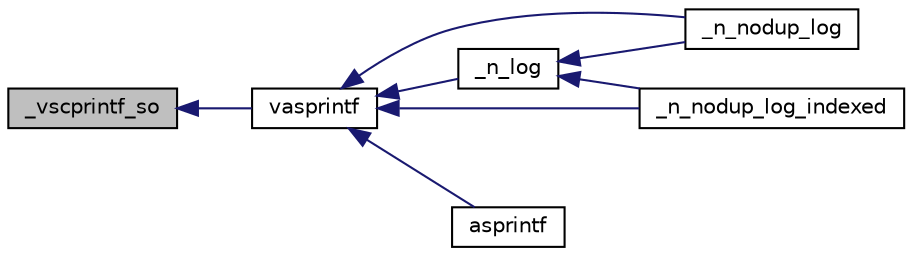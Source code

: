 digraph G
{
  edge [fontname="Helvetica",fontsize="10",labelfontname="Helvetica",labelfontsize="10"];
  node [fontname="Helvetica",fontsize="10",shape=record];
  rankdir=LR;
  Node1 [label="_vscprintf_so",height=0.2,width=0.4,color="black", fillcolor="grey75", style="filled" fontcolor="black"];
  Node1 -> Node2 [dir=back,color="midnightblue",fontsize="10",style="solid",fontname="Helvetica"];
  Node2 [label="vasprintf",height=0.2,width=0.4,color="black", fillcolor="white", style="filled",URL="$n__log_8c.html#a5ec7fd90ebe6015636bce974c192c86a"];
  Node2 -> Node3 [dir=back,color="midnightblue",fontsize="10",style="solid",fontname="Helvetica"];
  Node3 [label="_n_log",height=0.2,width=0.4,color="black", fillcolor="white", style="filled",URL="$n__log_8c.html#afbbbfcb9063b9f1454a499dbf98f7a56",tooltip="Logging function. log( level , const char *format , ... ) is a macro around _log."];
  Node3 -> Node4 [dir=back,color="midnightblue",fontsize="10",style="solid",fontname="Helvetica"];
  Node4 [label="_n_nodup_log",height=0.2,width=0.4,color="black", fillcolor="white", style="filled",URL="$n__nodup__log_8c.html#a650828539395216dd2f4f28da5131c42",tooltip="Logging function. log( level , const char *format , ... ) is a macro around _log."];
  Node3 -> Node5 [dir=back,color="midnightblue",fontsize="10",style="solid",fontname="Helvetica"];
  Node5 [label="_n_nodup_log_indexed",height=0.2,width=0.4,color="black", fillcolor="white", style="filled",URL="$n__nodup__log_8c.html#acbf9e2a1400ab6f00a30186d9a5c4683",tooltip="Logging function. log( level , const char *format , ... ) is a macro around _log."];
  Node2 -> Node4 [dir=back,color="midnightblue",fontsize="10",style="solid",fontname="Helvetica"];
  Node2 -> Node5 [dir=back,color="midnightblue",fontsize="10",style="solid",fontname="Helvetica"];
  Node2 -> Node6 [dir=back,color="midnightblue",fontsize="10",style="solid",fontname="Helvetica"];
  Node6 [label="asprintf",height=0.2,width=0.4,color="black", fillcolor="white", style="filled",URL="$n__log_8c.html#a6bf15f4f2f46c7238e58afb2ff61f1c4"];
}

